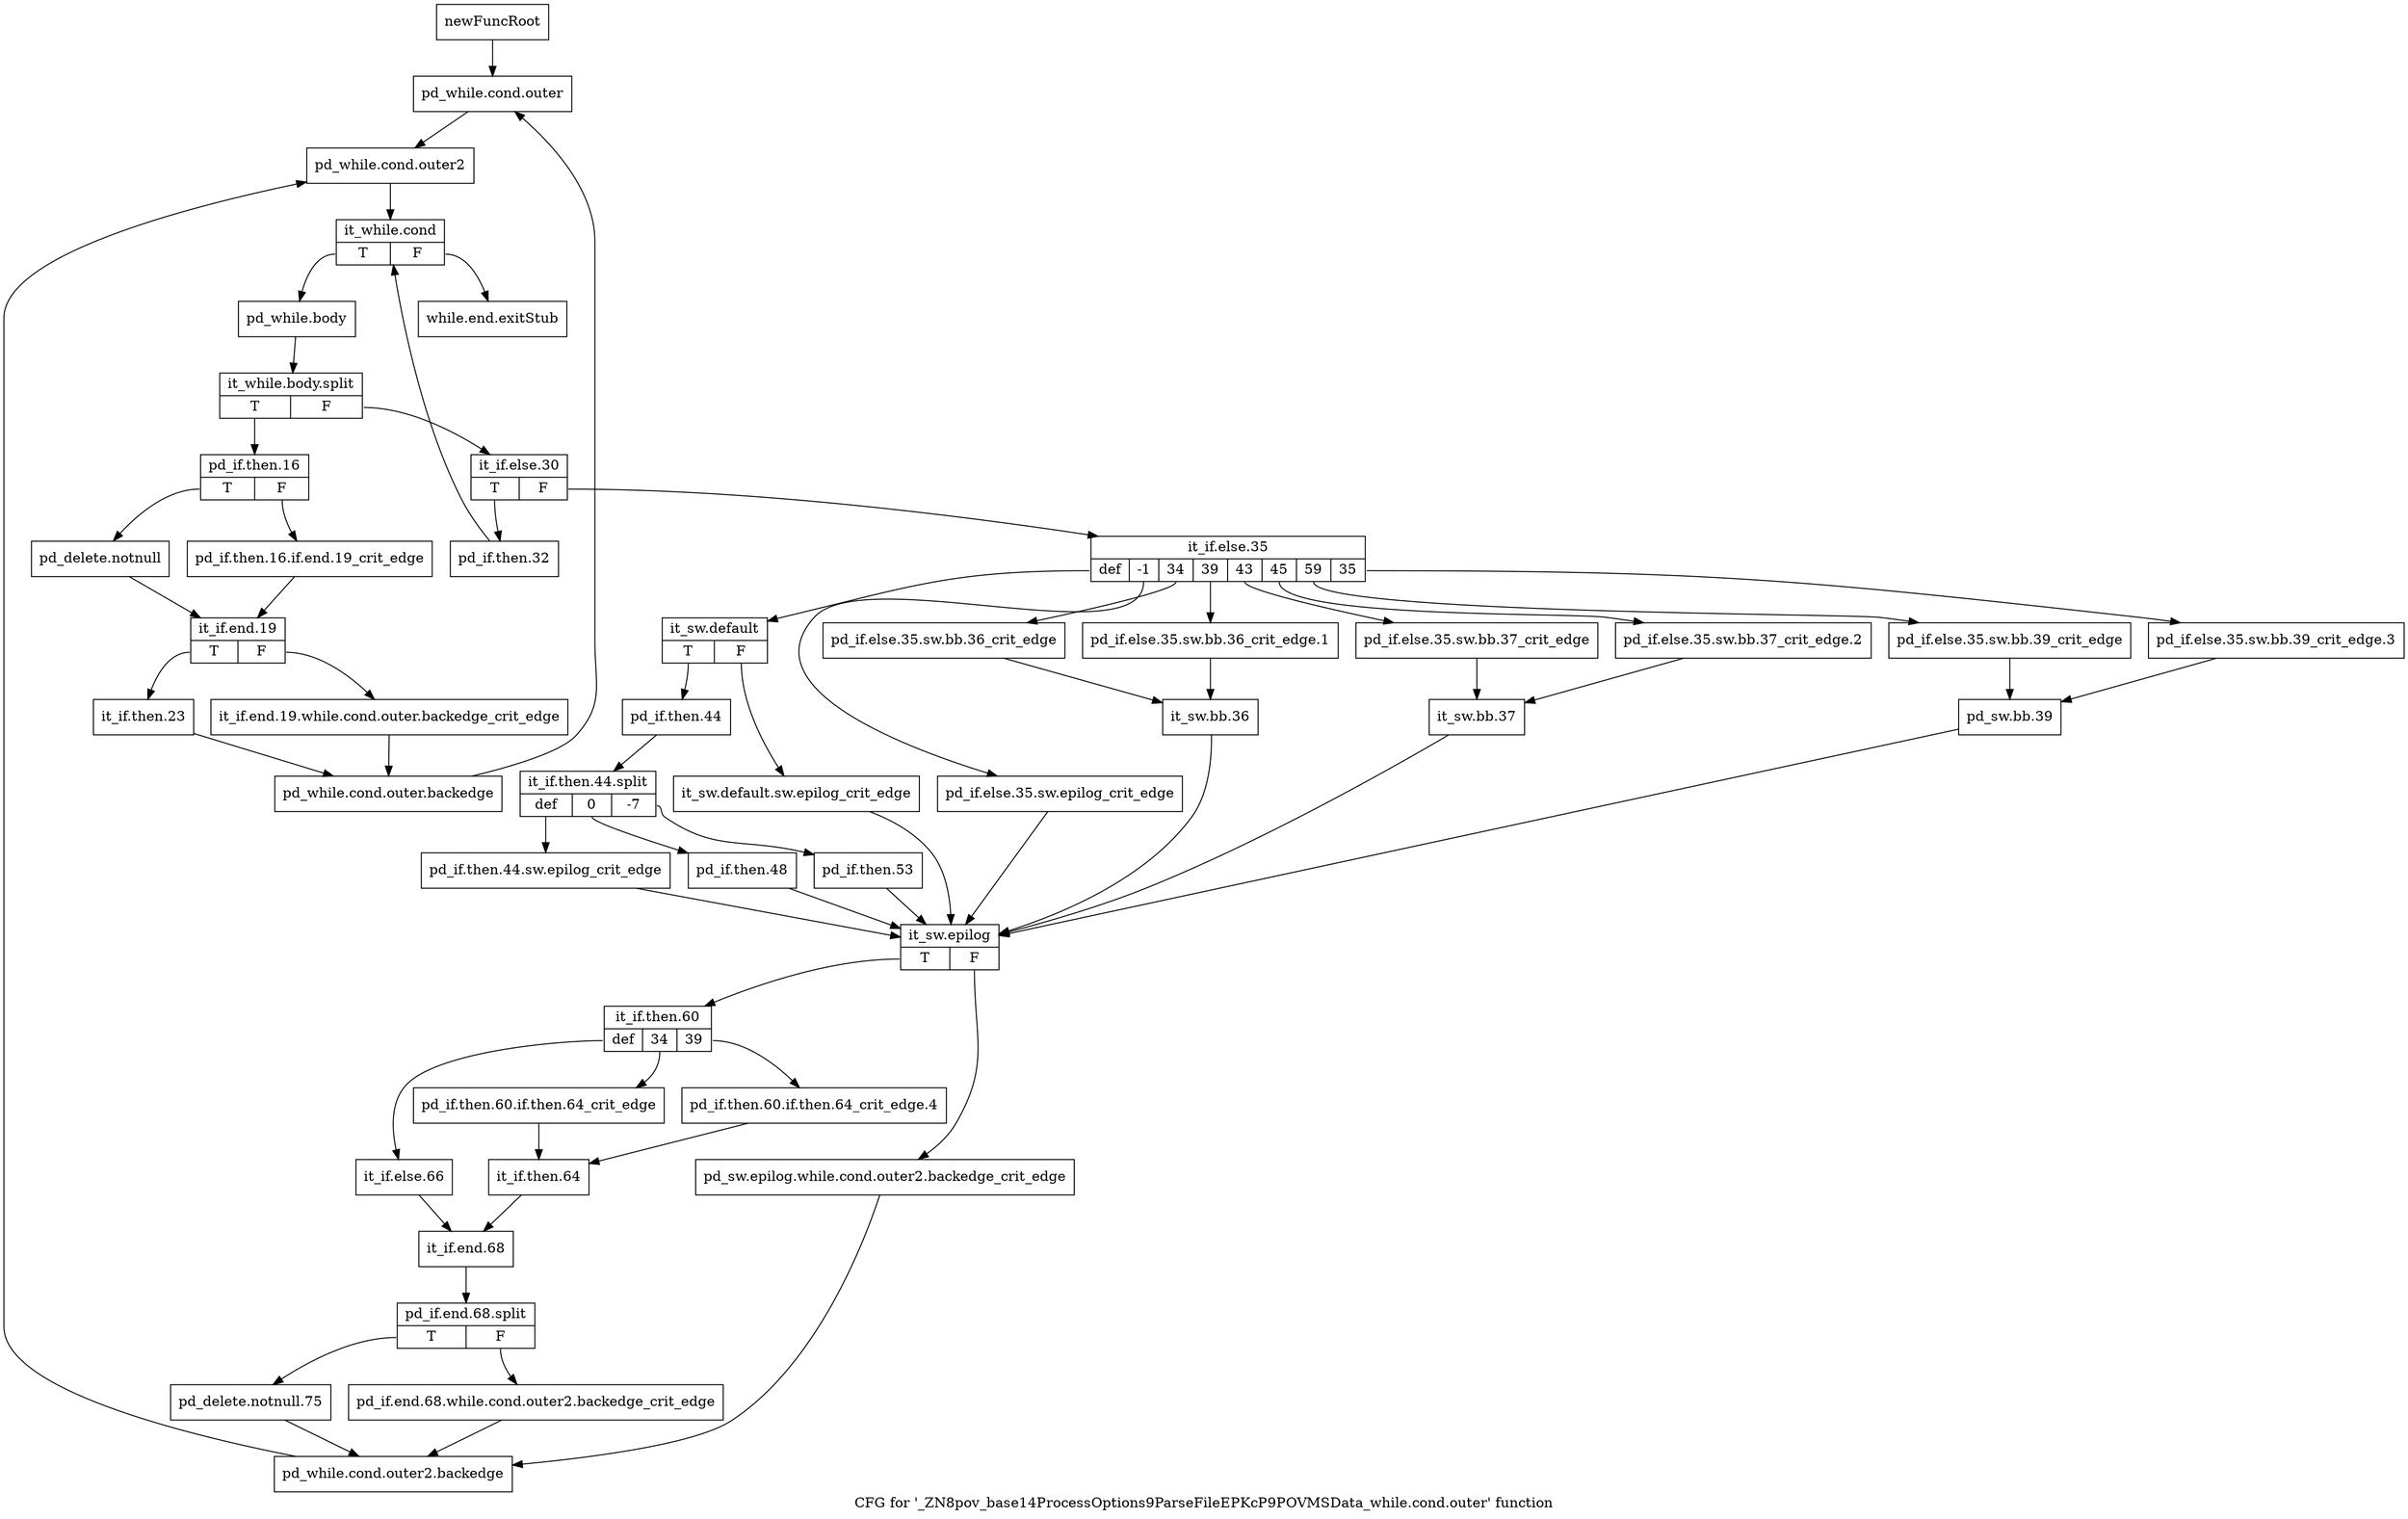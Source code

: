 digraph "CFG for '_ZN8pov_base14ProcessOptions9ParseFileEPKcP9POVMSData_while.cond.outer' function" {
	label="CFG for '_ZN8pov_base14ProcessOptions9ParseFileEPKcP9POVMSData_while.cond.outer' function";

	Node0x2b29760 [shape=record,label="{newFuncRoot}"];
	Node0x2b29760 -> Node0x2b29800;
	Node0x2b297b0 [shape=record,label="{while.end.exitStub}"];
	Node0x2b29800 [shape=record,label="{pd_while.cond.outer}"];
	Node0x2b29800 -> Node0x2b29850;
	Node0x2b29850 [shape=record,label="{pd_while.cond.outer2}"];
	Node0x2b29850 -> Node0x2b298a0;
	Node0x2b298a0 [shape=record,label="{it_while.cond|{<s0>T|<s1>F}}"];
	Node0x2b298a0:s0 -> Node0x2b298f0;
	Node0x2b298a0:s1 -> Node0x2b297b0;
	Node0x2b298f0 [shape=record,label="{pd_while.body}"];
	Node0x2b298f0 -> Node0x3939480;
	Node0x3939480 [shape=record,label="{it_while.body.split|{<s0>T|<s1>F}}"];
	Node0x3939480:s0 -> Node0x2b2a2a0;
	Node0x3939480:s1 -> Node0x2b29940;
	Node0x2b29940 [shape=record,label="{it_if.else.30|{<s0>T|<s1>F}}"];
	Node0x2b29940:s0 -> Node0x2b2a250;
	Node0x2b29940:s1 -> Node0x2b29990;
	Node0x2b29990 [shape=record,label="{it_if.else.35|{<s0>def|<s1>-1|<s2>34|<s3>39|<s4>43|<s5>45|<s6>59|<s7>35}}"];
	Node0x2b29990:s0 -> Node0x2b29d00;
	Node0x2b29990:s1 -> Node0x2b29cb0;
	Node0x2b29990:s2 -> Node0x2b29c10;
	Node0x2b29990:s3 -> Node0x2b29bc0;
	Node0x2b29990:s4 -> Node0x2b29b20;
	Node0x2b29990:s5 -> Node0x2b29ad0;
	Node0x2b29990:s6 -> Node0x2b29a30;
	Node0x2b29990:s7 -> Node0x2b299e0;
	Node0x2b299e0 [shape=record,label="{pd_if.else.35.sw.bb.39_crit_edge.3}"];
	Node0x2b299e0 -> Node0x2b29a80;
	Node0x2b29a30 [shape=record,label="{pd_if.else.35.sw.bb.39_crit_edge}"];
	Node0x2b29a30 -> Node0x2b29a80;
	Node0x2b29a80 [shape=record,label="{pd_sw.bb.39}"];
	Node0x2b29a80 -> Node0x2b29ee0;
	Node0x2b29ad0 [shape=record,label="{pd_if.else.35.sw.bb.37_crit_edge.2}"];
	Node0x2b29ad0 -> Node0x2b29b70;
	Node0x2b29b20 [shape=record,label="{pd_if.else.35.sw.bb.37_crit_edge}"];
	Node0x2b29b20 -> Node0x2b29b70;
	Node0x2b29b70 [shape=record,label="{it_sw.bb.37}"];
	Node0x2b29b70 -> Node0x2b29ee0;
	Node0x2b29bc0 [shape=record,label="{pd_if.else.35.sw.bb.36_crit_edge.1}"];
	Node0x2b29bc0 -> Node0x2b29c60;
	Node0x2b29c10 [shape=record,label="{pd_if.else.35.sw.bb.36_crit_edge}"];
	Node0x2b29c10 -> Node0x2b29c60;
	Node0x2b29c60 [shape=record,label="{it_sw.bb.36}"];
	Node0x2b29c60 -> Node0x2b29ee0;
	Node0x2b29cb0 [shape=record,label="{pd_if.else.35.sw.epilog_crit_edge}"];
	Node0x2b29cb0 -> Node0x2b29ee0;
	Node0x2b29d00 [shape=record,label="{it_sw.default|{<s0>T|<s1>F}}"];
	Node0x2b29d00:s0 -> Node0x2b29da0;
	Node0x2b29d00:s1 -> Node0x2b29d50;
	Node0x2b29d50 [shape=record,label="{it_sw.default.sw.epilog_crit_edge}"];
	Node0x2b29d50 -> Node0x2b29ee0;
	Node0x2b29da0 [shape=record,label="{pd_if.then.44}"];
	Node0x2b29da0 -> Node0x393b010;
	Node0x393b010 [shape=record,label="{it_if.then.44.split|{<s0>def|<s1>0|<s2>-7}}"];
	Node0x393b010:s0 -> Node0x2b29e90;
	Node0x393b010:s1 -> Node0x2b29e40;
	Node0x393b010:s2 -> Node0x2b29df0;
	Node0x2b29df0 [shape=record,label="{pd_if.then.53}"];
	Node0x2b29df0 -> Node0x2b29ee0;
	Node0x2b29e40 [shape=record,label="{pd_if.then.48}"];
	Node0x2b29e40 -> Node0x2b29ee0;
	Node0x2b29e90 [shape=record,label="{pd_if.then.44.sw.epilog_crit_edge}"];
	Node0x2b29e90 -> Node0x2b29ee0;
	Node0x2b29ee0 [shape=record,label="{it_sw.epilog|{<s0>T|<s1>F}}"];
	Node0x2b29ee0:s0 -> Node0x2b29f80;
	Node0x2b29ee0:s1 -> Node0x2b29f30;
	Node0x2b29f30 [shape=record,label="{pd_sw.epilog.while.cond.outer2.backedge_crit_edge}"];
	Node0x2b29f30 -> Node0x2b2a200;
	Node0x2b29f80 [shape=record,label="{it_if.then.60|{<s0>def|<s1>34|<s2>39}}"];
	Node0x2b29f80:s0 -> Node0x2b2a0c0;
	Node0x2b29f80:s1 -> Node0x2b2a020;
	Node0x2b29f80:s2 -> Node0x2b29fd0;
	Node0x2b29fd0 [shape=record,label="{pd_if.then.60.if.then.64_crit_edge.4}"];
	Node0x2b29fd0 -> Node0x2b2a070;
	Node0x2b2a020 [shape=record,label="{pd_if.then.60.if.then.64_crit_edge}"];
	Node0x2b2a020 -> Node0x2b2a070;
	Node0x2b2a070 [shape=record,label="{it_if.then.64}"];
	Node0x2b2a070 -> Node0x2b2a110;
	Node0x2b2a0c0 [shape=record,label="{it_if.else.66}"];
	Node0x2b2a0c0 -> Node0x2b2a110;
	Node0x2b2a110 [shape=record,label="{it_if.end.68}"];
	Node0x2b2a110 -> Node0x38bbee0;
	Node0x38bbee0 [shape=record,label="{pd_if.end.68.split|{<s0>T|<s1>F}}"];
	Node0x38bbee0:s0 -> Node0x2b2a1b0;
	Node0x38bbee0:s1 -> Node0x2b2a160;
	Node0x2b2a160 [shape=record,label="{pd_if.end.68.while.cond.outer2.backedge_crit_edge}"];
	Node0x2b2a160 -> Node0x2b2a200;
	Node0x2b2a1b0 [shape=record,label="{pd_delete.notnull.75}"];
	Node0x2b2a1b0 -> Node0x2b2a200;
	Node0x2b2a200 [shape=record,label="{pd_while.cond.outer2.backedge}"];
	Node0x2b2a200 -> Node0x2b29850;
	Node0x2b2a250 [shape=record,label="{pd_if.then.32}"];
	Node0x2b2a250 -> Node0x2b298a0;
	Node0x2b2a2a0 [shape=record,label="{pd_if.then.16|{<s0>T|<s1>F}}"];
	Node0x2b2a2a0:s0 -> Node0x2b2a340;
	Node0x2b2a2a0:s1 -> Node0x2b2a2f0;
	Node0x2b2a2f0 [shape=record,label="{pd_if.then.16.if.end.19_crit_edge}"];
	Node0x2b2a2f0 -> Node0x2b2a390;
	Node0x2b2a340 [shape=record,label="{pd_delete.notnull}"];
	Node0x2b2a340 -> Node0x2b2a390;
	Node0x2b2a390 [shape=record,label="{it_if.end.19|{<s0>T|<s1>F}}"];
	Node0x2b2a390:s0 -> Node0x2b2a430;
	Node0x2b2a390:s1 -> Node0x2b2a3e0;
	Node0x2b2a3e0 [shape=record,label="{it_if.end.19.while.cond.outer.backedge_crit_edge}"];
	Node0x2b2a3e0 -> Node0x2b2a480;
	Node0x2b2a430 [shape=record,label="{it_if.then.23}"];
	Node0x2b2a430 -> Node0x2b2a480;
	Node0x2b2a480 [shape=record,label="{pd_while.cond.outer.backedge}"];
	Node0x2b2a480 -> Node0x2b29800;
}
